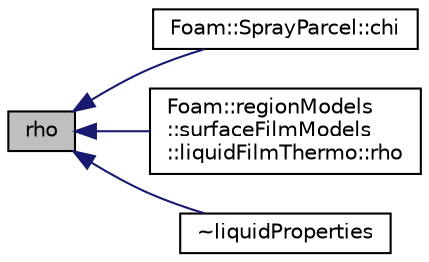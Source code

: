 digraph "rho"
{
  bgcolor="transparent";
  edge [fontname="Helvetica",fontsize="10",labelfontname="Helvetica",labelfontsize="10"];
  node [fontname="Helvetica",fontsize="10",shape=record];
  rankdir="LR";
  Node486 [label="rho",height=0.2,width=0.4,color="black", fillcolor="grey75", style="filled", fontcolor="black"];
  Node486 -> Node487 [dir="back",color="midnightblue",fontsize="10",style="solid",fontname="Helvetica"];
  Node487 [label="Foam::SprayParcel::chi",height=0.2,width=0.4,color="black",URL="$a25665.html#a8de5b1fcaf51563453f97293aa5e7e93"];
  Node486 -> Node488 [dir="back",color="midnightblue",fontsize="10",style="solid",fontname="Helvetica"];
  Node488 [label="Foam::regionModels\l::surfaceFilmModels\l::liquidFilmThermo::rho",height=0.2,width=0.4,color="black",URL="$a30141.html#ac2c2f9199e12b3202b45830e36b77825",tooltip="Return density [kg/m3]. "];
  Node486 -> Node489 [dir="back",color="midnightblue",fontsize="10",style="solid",fontname="Helvetica"];
  Node489 [label="~liquidProperties",height=0.2,width=0.4,color="black",URL="$a31289.html#aeae3a2914413bd2fa49246f6f512af62",tooltip="Destructor. "];
}
